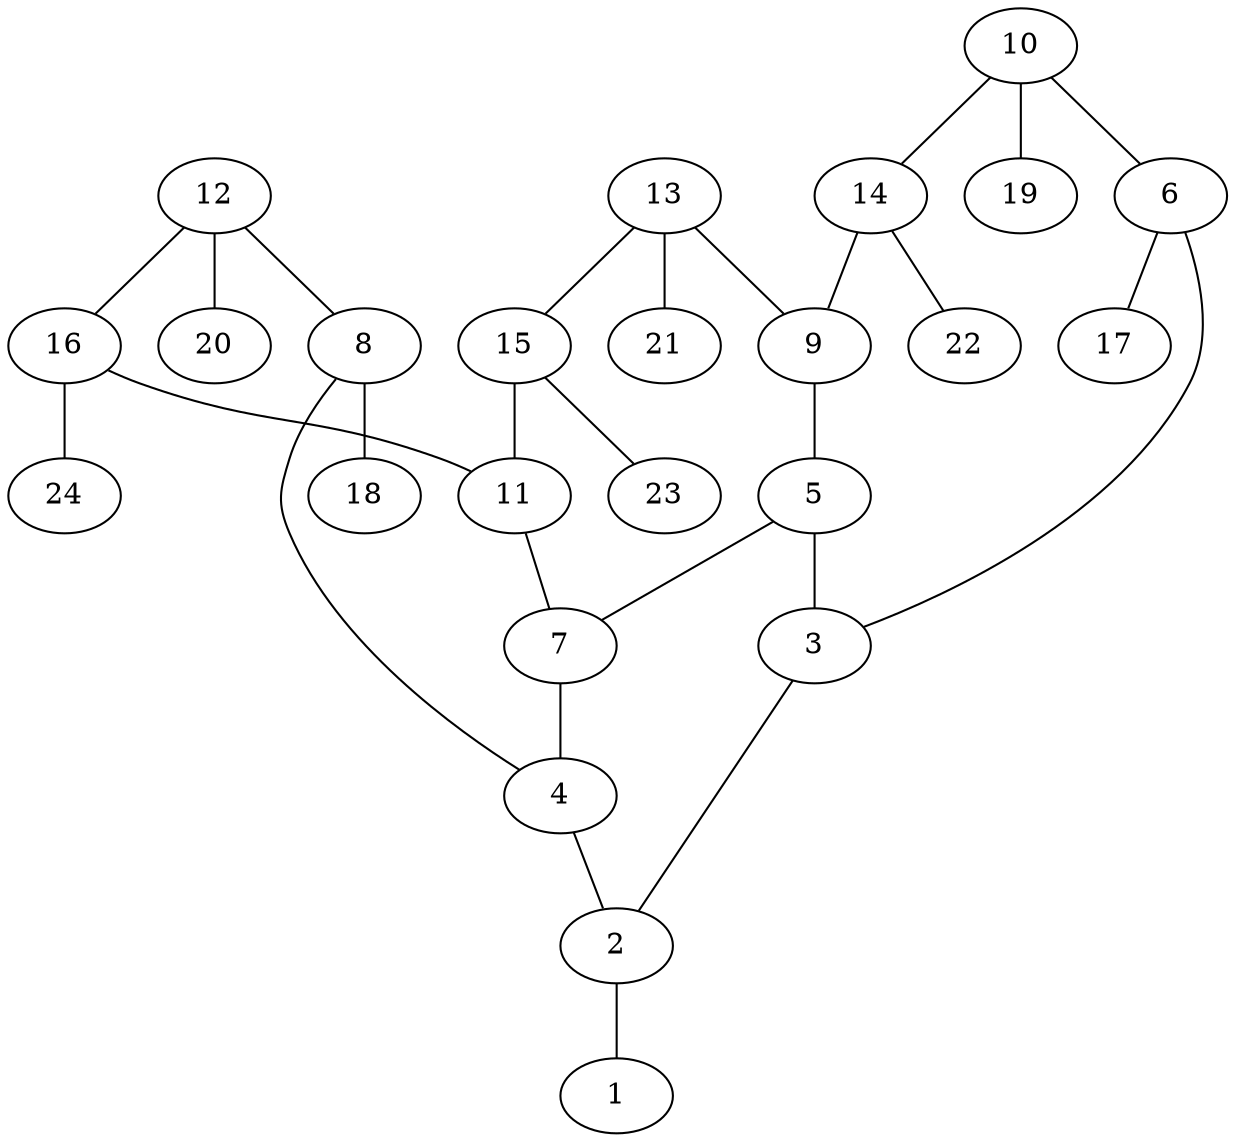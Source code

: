 graph molecule_3684 {
	1	 [chem=O];
	2	 [chem=C];
	2 -- 1	 [valence=2];
	3	 [chem=C];
	3 -- 2	 [valence=1];
	4	 [chem=C];
	4 -- 2	 [valence=1];
	5	 [chem=C];
	5 -- 3	 [valence=2];
	7	 [chem=C];
	5 -- 7	 [valence=1];
	6	 [chem=C];
	6 -- 3	 [valence=1];
	17	 [chem=H];
	6 -- 17	 [valence=1];
	7 -- 4	 [valence=2];
	8	 [chem=C];
	8 -- 4	 [valence=1];
	18	 [chem=H];
	8 -- 18	 [valence=1];
	9	 [chem=C];
	9 -- 5	 [valence=1];
	10	 [chem=C];
	10 -- 6	 [valence=2];
	14	 [chem=C];
	10 -- 14	 [valence=1];
	19	 [chem=H];
	10 -- 19	 [valence=1];
	11	 [chem=C];
	11 -- 7	 [valence=1];
	12	 [chem=C];
	12 -- 8	 [valence=2];
	16	 [chem=C];
	12 -- 16	 [valence=1];
	20	 [chem=H];
	12 -- 20	 [valence=1];
	13	 [chem=C];
	13 -- 9	 [valence=1];
	15	 [chem=C];
	13 -- 15	 [valence=2];
	21	 [chem=H];
	13 -- 21	 [valence=1];
	14 -- 9	 [valence=2];
	22	 [chem=H];
	14 -- 22	 [valence=1];
	15 -- 11	 [valence=1];
	23	 [chem=H];
	15 -- 23	 [valence=1];
	16 -- 11	 [valence=2];
	24	 [chem=H];
	16 -- 24	 [valence=1];
}
